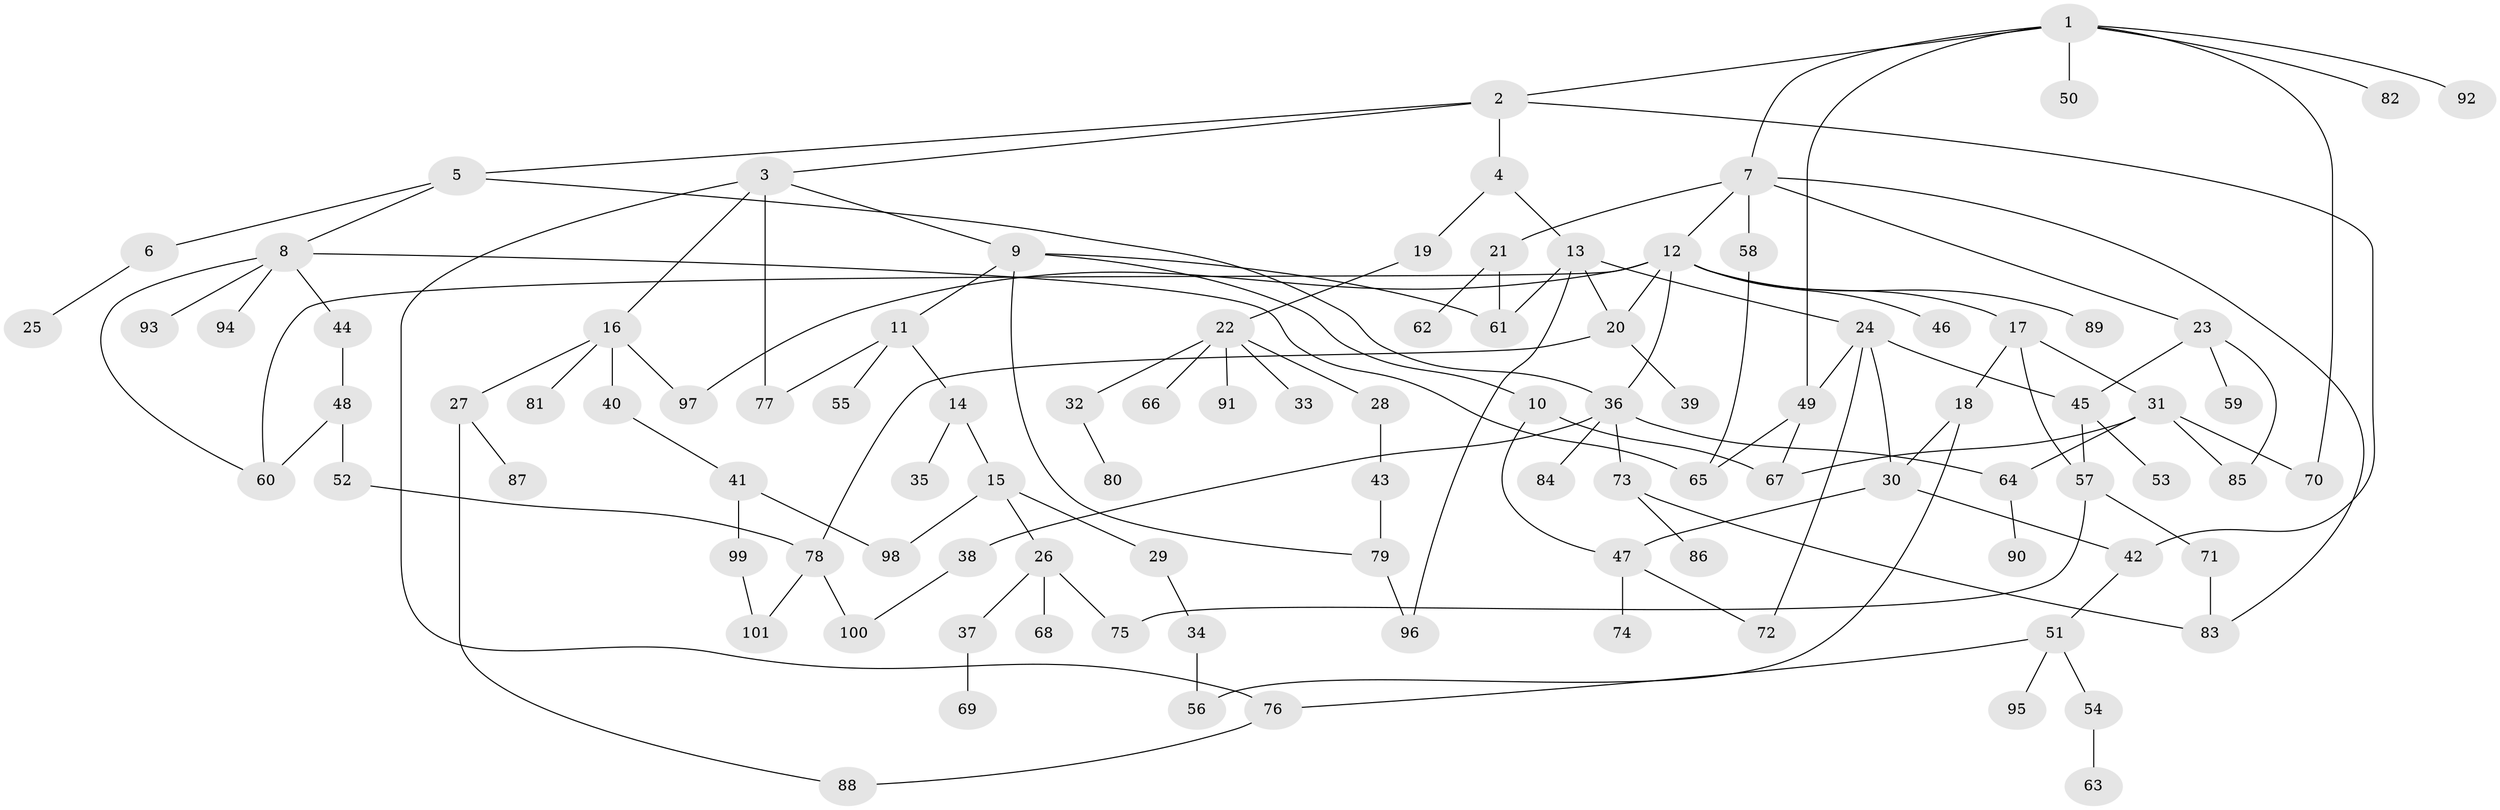// coarse degree distribution, {6: 0.12857142857142856, 5: 0.05714285714285714, 3: 0.17142857142857143, 8: 0.014285714285714285, 1: 0.3142857142857143, 10: 0.014285714285714285, 4: 0.08571428571428572, 2: 0.21428571428571427}
// Generated by graph-tools (version 1.1) at 2025/51/02/27/25 19:51:37]
// undirected, 101 vertices, 134 edges
graph export_dot {
graph [start="1"]
  node [color=gray90,style=filled];
  1;
  2;
  3;
  4;
  5;
  6;
  7;
  8;
  9;
  10;
  11;
  12;
  13;
  14;
  15;
  16;
  17;
  18;
  19;
  20;
  21;
  22;
  23;
  24;
  25;
  26;
  27;
  28;
  29;
  30;
  31;
  32;
  33;
  34;
  35;
  36;
  37;
  38;
  39;
  40;
  41;
  42;
  43;
  44;
  45;
  46;
  47;
  48;
  49;
  50;
  51;
  52;
  53;
  54;
  55;
  56;
  57;
  58;
  59;
  60;
  61;
  62;
  63;
  64;
  65;
  66;
  67;
  68;
  69;
  70;
  71;
  72;
  73;
  74;
  75;
  76;
  77;
  78;
  79;
  80;
  81;
  82;
  83;
  84;
  85;
  86;
  87;
  88;
  89;
  90;
  91;
  92;
  93;
  94;
  95;
  96;
  97;
  98;
  99;
  100;
  101;
  1 -- 2;
  1 -- 7;
  1 -- 49;
  1 -- 50;
  1 -- 70;
  1 -- 82;
  1 -- 92;
  2 -- 3;
  2 -- 4;
  2 -- 5;
  2 -- 42;
  3 -- 9;
  3 -- 16;
  3 -- 76;
  3 -- 77;
  4 -- 13;
  4 -- 19;
  5 -- 6;
  5 -- 8;
  5 -- 36;
  6 -- 25;
  7 -- 12;
  7 -- 21;
  7 -- 23;
  7 -- 58;
  7 -- 83;
  8 -- 44;
  8 -- 60;
  8 -- 93;
  8 -- 94;
  8 -- 65;
  9 -- 10;
  9 -- 11;
  9 -- 61;
  9 -- 79;
  10 -- 67;
  10 -- 47;
  11 -- 14;
  11 -- 55;
  11 -- 77;
  12 -- 17;
  12 -- 20;
  12 -- 36;
  12 -- 46;
  12 -- 89;
  12 -- 97;
  12 -- 60;
  13 -- 24;
  13 -- 96;
  13 -- 61;
  13 -- 20;
  14 -- 15;
  14 -- 35;
  15 -- 26;
  15 -- 29;
  15 -- 98;
  16 -- 27;
  16 -- 40;
  16 -- 81;
  16 -- 97;
  17 -- 18;
  17 -- 31;
  17 -- 57;
  18 -- 30;
  18 -- 56;
  19 -- 22;
  20 -- 39;
  20 -- 78;
  21 -- 62;
  21 -- 61;
  22 -- 28;
  22 -- 32;
  22 -- 33;
  22 -- 66;
  22 -- 91;
  23 -- 59;
  23 -- 85;
  23 -- 45;
  24 -- 45;
  24 -- 72;
  24 -- 30;
  24 -- 49;
  26 -- 37;
  26 -- 68;
  26 -- 75;
  27 -- 87;
  27 -- 88;
  28 -- 43;
  29 -- 34;
  30 -- 42;
  30 -- 47;
  31 -- 64;
  31 -- 67;
  31 -- 85;
  31 -- 70;
  32 -- 80;
  34 -- 56;
  36 -- 38;
  36 -- 73;
  36 -- 84;
  36 -- 64;
  37 -- 69;
  38 -- 100;
  40 -- 41;
  41 -- 98;
  41 -- 99;
  42 -- 51;
  43 -- 79;
  44 -- 48;
  45 -- 53;
  45 -- 57;
  47 -- 74;
  47 -- 72;
  48 -- 52;
  48 -- 60;
  49 -- 67;
  49 -- 65;
  51 -- 54;
  51 -- 95;
  51 -- 76;
  52 -- 78;
  54 -- 63;
  57 -- 71;
  57 -- 75;
  58 -- 65;
  64 -- 90;
  71 -- 83;
  73 -- 83;
  73 -- 86;
  76 -- 88;
  78 -- 101;
  78 -- 100;
  79 -- 96;
  99 -- 101;
}
